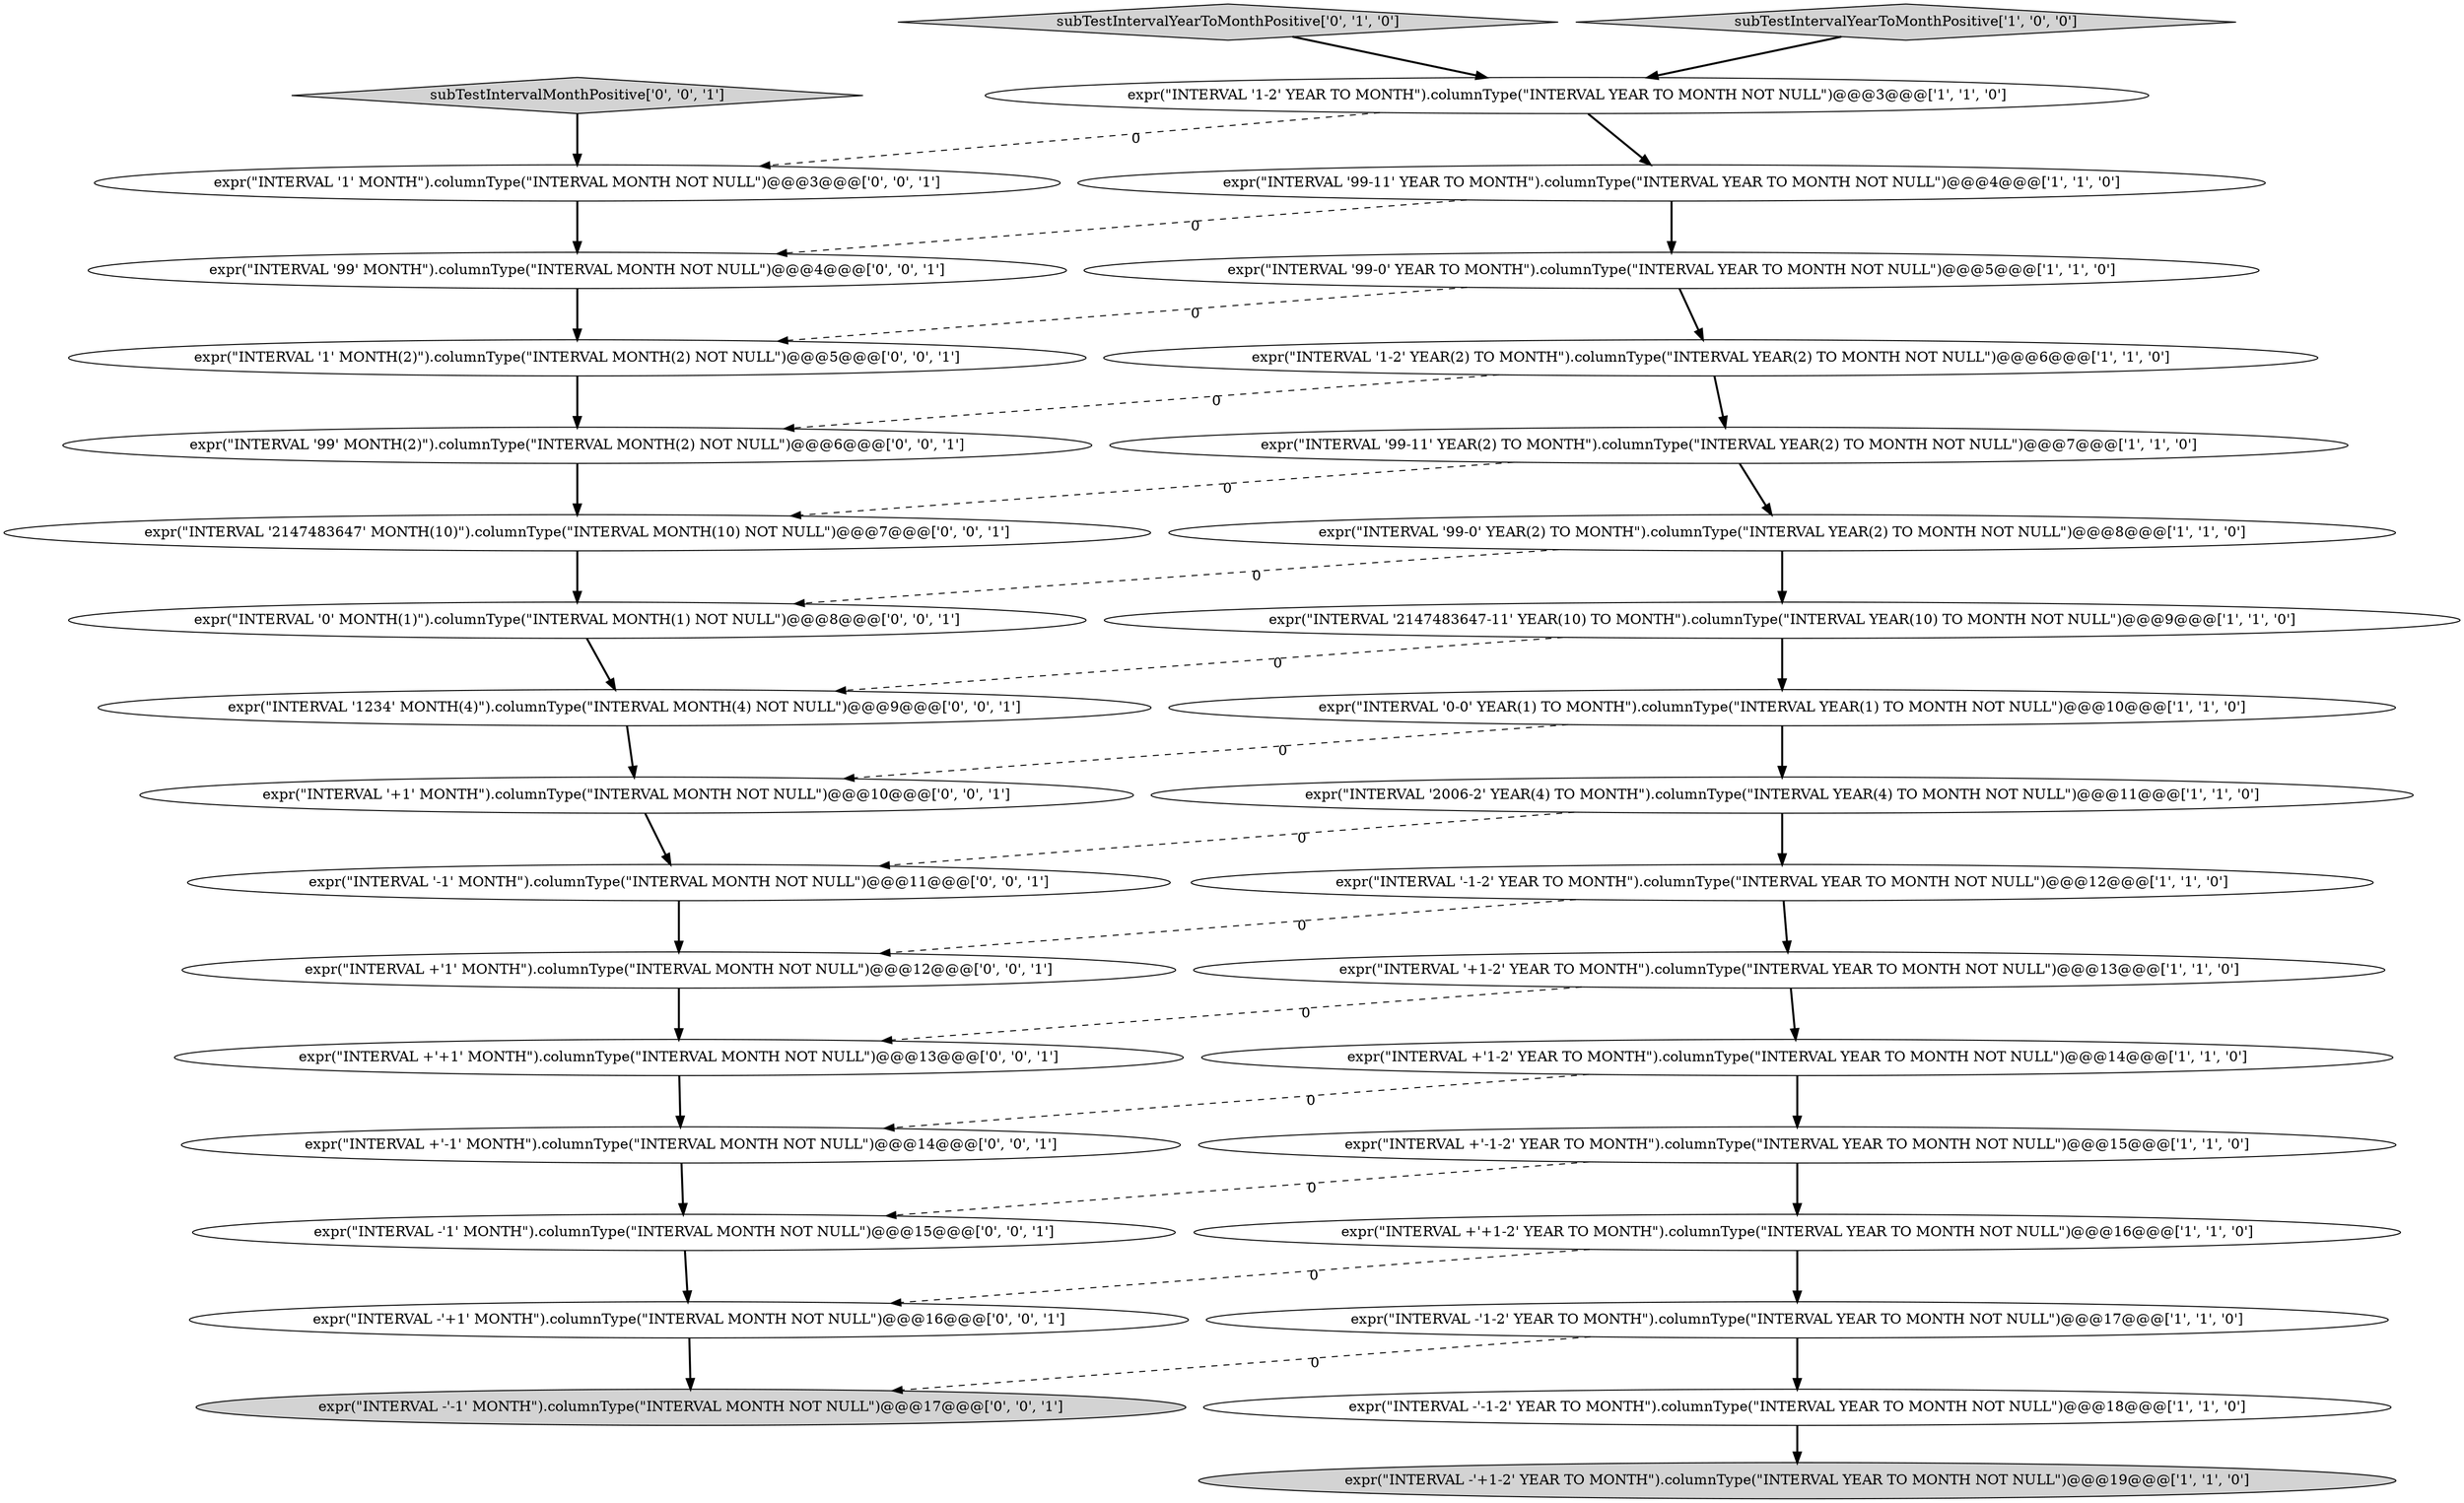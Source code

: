 digraph {
11 [style = filled, label = "expr(\"INTERVAL '1-2' YEAR(2) TO MONTH\").columnType(\"INTERVAL YEAR(2) TO MONTH NOT NULL\")@@@6@@@['1', '1', '0']", fillcolor = white, shape = ellipse image = "AAA0AAABBB1BBB"];
30 [style = filled, label = "expr(\"INTERVAL -'-1' MONTH\").columnType(\"INTERVAL MONTH NOT NULL\")@@@17@@@['0', '0', '1']", fillcolor = lightgray, shape = ellipse image = "AAA0AAABBB3BBB"];
20 [style = filled, label = "expr(\"INTERVAL '1' MONTH\").columnType(\"INTERVAL MONTH NOT NULL\")@@@3@@@['0', '0', '1']", fillcolor = white, shape = ellipse image = "AAA0AAABBB3BBB"];
15 [style = filled, label = "expr(\"INTERVAL '-1-2' YEAR TO MONTH\").columnType(\"INTERVAL YEAR TO MONTH NOT NULL\")@@@12@@@['1', '1', '0']", fillcolor = white, shape = ellipse image = "AAA0AAABBB1BBB"];
8 [style = filled, label = "expr(\"INTERVAL '99-11' YEAR TO MONTH\").columnType(\"INTERVAL YEAR TO MONTH NOT NULL\")@@@4@@@['1', '1', '0']", fillcolor = white, shape = ellipse image = "AAA0AAABBB1BBB"];
25 [style = filled, label = "expr(\"INTERVAL -'+1' MONTH\").columnType(\"INTERVAL MONTH NOT NULL\")@@@16@@@['0', '0', '1']", fillcolor = white, shape = ellipse image = "AAA0AAABBB3BBB"];
4 [style = filled, label = "expr(\"INTERVAL -'+1-2' YEAR TO MONTH\").columnType(\"INTERVAL YEAR TO MONTH NOT NULL\")@@@19@@@['1', '1', '0']", fillcolor = lightgray, shape = ellipse image = "AAA0AAABBB1BBB"];
23 [style = filled, label = "expr(\"INTERVAL -'1' MONTH\").columnType(\"INTERVAL MONTH NOT NULL\")@@@15@@@['0', '0', '1']", fillcolor = white, shape = ellipse image = "AAA0AAABBB3BBB"];
32 [style = filled, label = "expr(\"INTERVAL '1234' MONTH(4)\").columnType(\"INTERVAL MONTH(4) NOT NULL\")@@@9@@@['0', '0', '1']", fillcolor = white, shape = ellipse image = "AAA0AAABBB3BBB"];
12 [style = filled, label = "expr(\"INTERVAL '+1-2' YEAR TO MONTH\").columnType(\"INTERVAL YEAR TO MONTH NOT NULL\")@@@13@@@['1', '1', '0']", fillcolor = white, shape = ellipse image = "AAA0AAABBB1BBB"];
29 [style = filled, label = "expr(\"INTERVAL '99' MONTH\").columnType(\"INTERVAL MONTH NOT NULL\")@@@4@@@['0', '0', '1']", fillcolor = white, shape = ellipse image = "AAA0AAABBB3BBB"];
7 [style = filled, label = "expr(\"INTERVAL -'-1-2' YEAR TO MONTH\").columnType(\"INTERVAL YEAR TO MONTH NOT NULL\")@@@18@@@['1', '1', '0']", fillcolor = white, shape = ellipse image = "AAA0AAABBB1BBB"];
24 [style = filled, label = "expr(\"INTERVAL '-1' MONTH\").columnType(\"INTERVAL MONTH NOT NULL\")@@@11@@@['0', '0', '1']", fillcolor = white, shape = ellipse image = "AAA0AAABBB3BBB"];
27 [style = filled, label = "expr(\"INTERVAL '1' MONTH(2)\").columnType(\"INTERVAL MONTH(2) NOT NULL\")@@@5@@@['0', '0', '1']", fillcolor = white, shape = ellipse image = "AAA0AAABBB3BBB"];
14 [style = filled, label = "expr(\"INTERVAL '2006-2' YEAR(4) TO MONTH\").columnType(\"INTERVAL YEAR(4) TO MONTH NOT NULL\")@@@11@@@['1', '1', '0']", fillcolor = white, shape = ellipse image = "AAA0AAABBB1BBB"];
18 [style = filled, label = "subTestIntervalYearToMonthPositive['0', '1', '0']", fillcolor = lightgray, shape = diamond image = "AAA0AAABBB2BBB"];
9 [style = filled, label = "expr(\"INTERVAL +'-1-2' YEAR TO MONTH\").columnType(\"INTERVAL YEAR TO MONTH NOT NULL\")@@@15@@@['1', '1', '0']", fillcolor = white, shape = ellipse image = "AAA0AAABBB1BBB"];
5 [style = filled, label = "expr(\"INTERVAL '99-11' YEAR(2) TO MONTH\").columnType(\"INTERVAL YEAR(2) TO MONTH NOT NULL\")@@@7@@@['1', '1', '0']", fillcolor = white, shape = ellipse image = "AAA0AAABBB1BBB"];
26 [style = filled, label = "expr(\"INTERVAL +'-1' MONTH\").columnType(\"INTERVAL MONTH NOT NULL\")@@@14@@@['0', '0', '1']", fillcolor = white, shape = ellipse image = "AAA0AAABBB3BBB"];
22 [style = filled, label = "subTestIntervalMonthPositive['0', '0', '1']", fillcolor = lightgray, shape = diamond image = "AAA0AAABBB3BBB"];
21 [style = filled, label = "expr(\"INTERVAL '0' MONTH(1)\").columnType(\"INTERVAL MONTH(1) NOT NULL\")@@@8@@@['0', '0', '1']", fillcolor = white, shape = ellipse image = "AAA0AAABBB3BBB"];
0 [style = filled, label = "expr(\"INTERVAL '99-0' YEAR TO MONTH\").columnType(\"INTERVAL YEAR TO MONTH NOT NULL\")@@@5@@@['1', '1', '0']", fillcolor = white, shape = ellipse image = "AAA0AAABBB1BBB"];
2 [style = filled, label = "expr(\"INTERVAL '2147483647-11' YEAR(10) TO MONTH\").columnType(\"INTERVAL YEAR(10) TO MONTH NOT NULL\")@@@9@@@['1', '1', '0']", fillcolor = white, shape = ellipse image = "AAA0AAABBB1BBB"];
1 [style = filled, label = "expr(\"INTERVAL +'+1-2' YEAR TO MONTH\").columnType(\"INTERVAL YEAR TO MONTH NOT NULL\")@@@16@@@['1', '1', '0']", fillcolor = white, shape = ellipse image = "AAA0AAABBB1BBB"];
31 [style = filled, label = "expr(\"INTERVAL '99' MONTH(2)\").columnType(\"INTERVAL MONTH(2) NOT NULL\")@@@6@@@['0', '0', '1']", fillcolor = white, shape = ellipse image = "AAA0AAABBB3BBB"];
6 [style = filled, label = "subTestIntervalYearToMonthPositive['1', '0', '0']", fillcolor = lightgray, shape = diamond image = "AAA0AAABBB1BBB"];
34 [style = filled, label = "expr(\"INTERVAL +'+1' MONTH\").columnType(\"INTERVAL MONTH NOT NULL\")@@@13@@@['0', '0', '1']", fillcolor = white, shape = ellipse image = "AAA0AAABBB3BBB"];
13 [style = filled, label = "expr(\"INTERVAL '0-0' YEAR(1) TO MONTH\").columnType(\"INTERVAL YEAR(1) TO MONTH NOT NULL\")@@@10@@@['1', '1', '0']", fillcolor = white, shape = ellipse image = "AAA0AAABBB1BBB"];
3 [style = filled, label = "expr(\"INTERVAL '99-0' YEAR(2) TO MONTH\").columnType(\"INTERVAL YEAR(2) TO MONTH NOT NULL\")@@@8@@@['1', '1', '0']", fillcolor = white, shape = ellipse image = "AAA0AAABBB1BBB"];
19 [style = filled, label = "expr(\"INTERVAL +'1' MONTH\").columnType(\"INTERVAL MONTH NOT NULL\")@@@12@@@['0', '0', '1']", fillcolor = white, shape = ellipse image = "AAA0AAABBB3BBB"];
10 [style = filled, label = "expr(\"INTERVAL '1-2' YEAR TO MONTH\").columnType(\"INTERVAL YEAR TO MONTH NOT NULL\")@@@3@@@['1', '1', '0']", fillcolor = white, shape = ellipse image = "AAA0AAABBB1BBB"];
28 [style = filled, label = "expr(\"INTERVAL '2147483647' MONTH(10)\").columnType(\"INTERVAL MONTH(10) NOT NULL\")@@@7@@@['0', '0', '1']", fillcolor = white, shape = ellipse image = "AAA0AAABBB3BBB"];
33 [style = filled, label = "expr(\"INTERVAL '+1' MONTH\").columnType(\"INTERVAL MONTH NOT NULL\")@@@10@@@['0', '0', '1']", fillcolor = white, shape = ellipse image = "AAA0AAABBB3BBB"];
17 [style = filled, label = "expr(\"INTERVAL +'1-2' YEAR TO MONTH\").columnType(\"INTERVAL YEAR TO MONTH NOT NULL\")@@@14@@@['1', '1', '0']", fillcolor = white, shape = ellipse image = "AAA0AAABBB1BBB"];
16 [style = filled, label = "expr(\"INTERVAL -'1-2' YEAR TO MONTH\").columnType(\"INTERVAL YEAR TO MONTH NOT NULL\")@@@17@@@['1', '1', '0']", fillcolor = white, shape = ellipse image = "AAA0AAABBB1BBB"];
5->3 [style = bold, label=""];
14->24 [style = dashed, label="0"];
23->25 [style = bold, label=""];
19->34 [style = bold, label=""];
24->19 [style = bold, label=""];
3->21 [style = dashed, label="0"];
20->29 [style = bold, label=""];
25->30 [style = bold, label=""];
17->9 [style = bold, label=""];
2->32 [style = dashed, label="0"];
12->17 [style = bold, label=""];
16->7 [style = bold, label=""];
0->11 [style = bold, label=""];
27->31 [style = bold, label=""];
0->27 [style = dashed, label="0"];
7->4 [style = bold, label=""];
15->19 [style = dashed, label="0"];
9->23 [style = dashed, label="0"];
32->33 [style = bold, label=""];
2->13 [style = bold, label=""];
8->0 [style = bold, label=""];
29->27 [style = bold, label=""];
11->5 [style = bold, label=""];
28->21 [style = bold, label=""];
5->28 [style = dashed, label="0"];
10->8 [style = bold, label=""];
3->2 [style = bold, label=""];
18->10 [style = bold, label=""];
34->26 [style = bold, label=""];
22->20 [style = bold, label=""];
1->16 [style = bold, label=""];
11->31 [style = dashed, label="0"];
33->24 [style = bold, label=""];
16->30 [style = dashed, label="0"];
6->10 [style = bold, label=""];
26->23 [style = bold, label=""];
21->32 [style = bold, label=""];
13->33 [style = dashed, label="0"];
10->20 [style = dashed, label="0"];
17->26 [style = dashed, label="0"];
14->15 [style = bold, label=""];
15->12 [style = bold, label=""];
31->28 [style = bold, label=""];
9->1 [style = bold, label=""];
1->25 [style = dashed, label="0"];
12->34 [style = dashed, label="0"];
13->14 [style = bold, label=""];
8->29 [style = dashed, label="0"];
}
